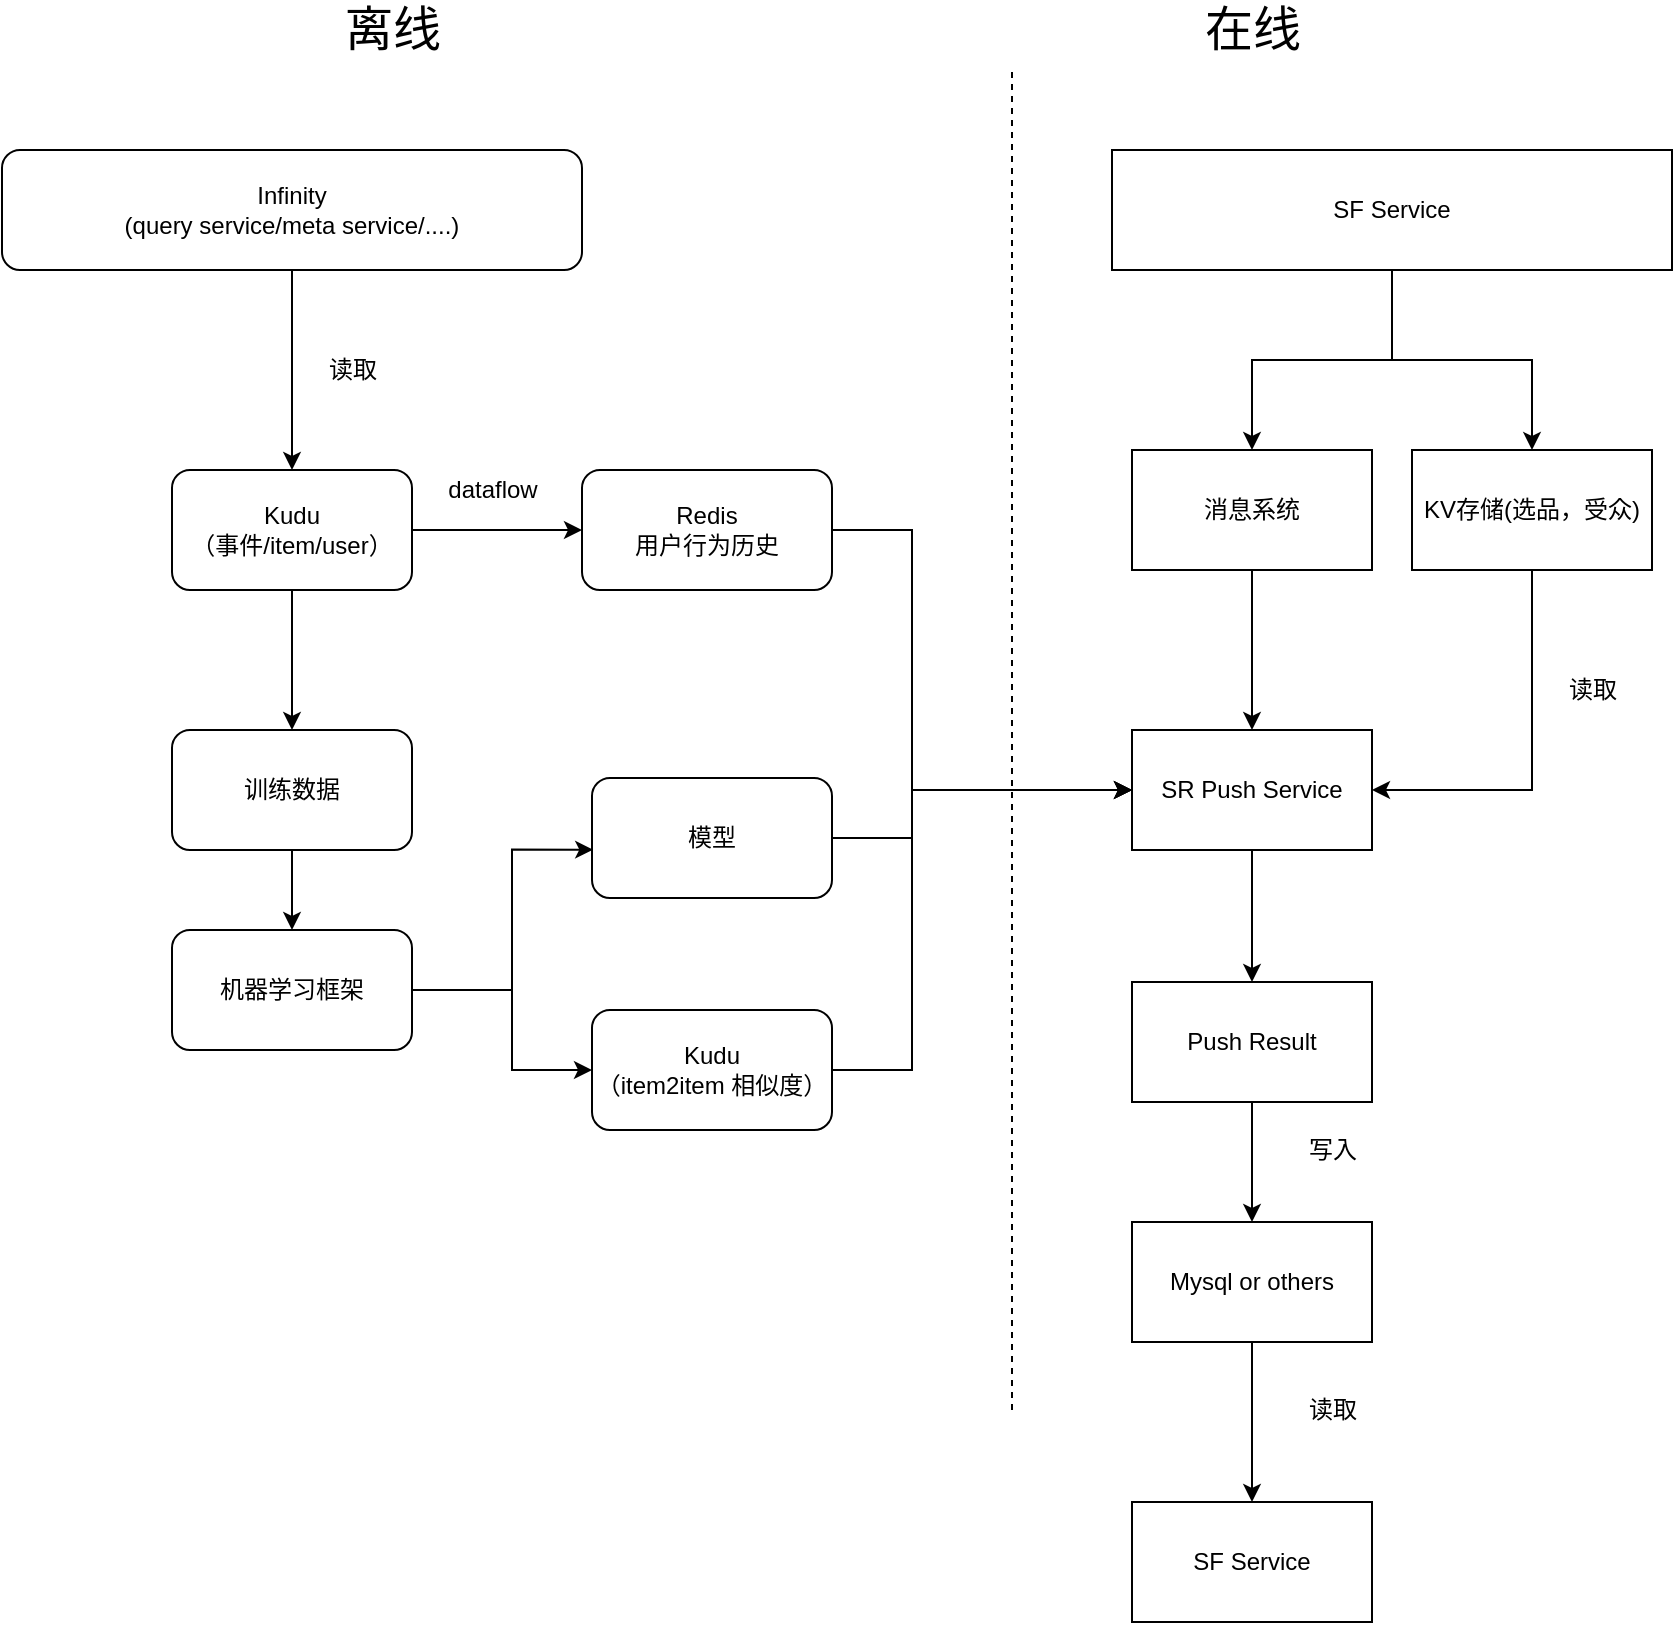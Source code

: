 <mxfile version="14.1.8" type="github">
  <diagram id="Y5gEffiqmxprP2AZH2fo" name="Page-1">
    <mxGraphModel dx="2520" dy="-256" grid="1" gridSize="10" guides="1" tooltips="1" connect="1" arrows="1" fold="1" page="1" pageScale="1" pageWidth="827" pageHeight="1169" math="0" shadow="0">
      <root>
        <mxCell id="0" />
        <mxCell id="1" parent="0" />
        <mxCell id="ipv8PcqW9KUQ_bz5qOPi-3" value="" style="edgeStyle=orthogonalEdgeStyle;rounded=0;orthogonalLoop=1;jettySize=auto;html=1;" parent="1" source="ipv8PcqW9KUQ_bz5qOPi-1" target="ipv8PcqW9KUQ_bz5qOPi-2" edge="1">
          <mxGeometry relative="1" as="geometry" />
        </mxCell>
        <mxCell id="ipv8PcqW9KUQ_bz5qOPi-1" value="Infinity&lt;br&gt;(query service/meta service/....)" style="rounded=1;whiteSpace=wrap;html=1;" parent="1" vertex="1">
          <mxGeometry x="-815" y="1410" width="290" height="60" as="geometry" />
        </mxCell>
        <mxCell id="ipv8PcqW9KUQ_bz5qOPi-8" value="" style="edgeStyle=orthogonalEdgeStyle;rounded=0;orthogonalLoop=1;jettySize=auto;html=1;" parent="1" source="ipv8PcqW9KUQ_bz5qOPi-2" target="ipv8PcqW9KUQ_bz5qOPi-7" edge="1">
          <mxGeometry relative="1" as="geometry" />
        </mxCell>
        <mxCell id="ipv8PcqW9KUQ_bz5qOPi-12" value="" style="edgeStyle=orthogonalEdgeStyle;rounded=0;orthogonalLoop=1;jettySize=auto;html=1;" parent="1" source="ipv8PcqW9KUQ_bz5qOPi-2" target="ipv8PcqW9KUQ_bz5qOPi-11" edge="1">
          <mxGeometry relative="1" as="geometry" />
        </mxCell>
        <mxCell id="ipv8PcqW9KUQ_bz5qOPi-2" value="Kudu&lt;br&gt;（事件/item/user）" style="rounded=1;whiteSpace=wrap;html=1;" parent="1" vertex="1">
          <mxGeometry x="-730" y="1570" width="120" height="60" as="geometry" />
        </mxCell>
        <mxCell id="ipv8PcqW9KUQ_bz5qOPi-4" value="读取" style="text;html=1;align=center;verticalAlign=middle;resizable=0;points=[];autosize=1;" parent="1" vertex="1">
          <mxGeometry x="-660" y="1510" width="40" height="20" as="geometry" />
        </mxCell>
        <mxCell id="ipv8PcqW9KUQ_bz5qOPi-33" value="" style="edgeStyle=orthogonalEdgeStyle;rounded=0;orthogonalLoop=1;jettySize=auto;html=1;" parent="1" source="ipv8PcqW9KUQ_bz5qOPi-7" target="ipv8PcqW9KUQ_bz5qOPi-32" edge="1">
          <mxGeometry relative="1" as="geometry" />
        </mxCell>
        <mxCell id="ipv8PcqW9KUQ_bz5qOPi-7" value="训练数据" style="rounded=1;whiteSpace=wrap;html=1;" parent="1" vertex="1">
          <mxGeometry x="-730" y="1700" width="120" height="60" as="geometry" />
        </mxCell>
        <mxCell id="ipv8PcqW9KUQ_bz5qOPi-21" style="edgeStyle=orthogonalEdgeStyle;rounded=0;orthogonalLoop=1;jettySize=auto;html=1;exitX=1;exitY=0.5;exitDx=0;exitDy=0;entryX=0;entryY=0.5;entryDx=0;entryDy=0;" parent="1" source="ipv8PcqW9KUQ_bz5qOPi-9" target="ipv8PcqW9KUQ_bz5qOPi-17" edge="1">
          <mxGeometry relative="1" as="geometry">
            <Array as="points">
              <mxPoint x="-360" y="1754" />
              <mxPoint x="-360" y="1730" />
            </Array>
          </mxGeometry>
        </mxCell>
        <mxCell id="ipv8PcqW9KUQ_bz5qOPi-9" value="模型" style="rounded=1;whiteSpace=wrap;html=1;" parent="1" vertex="1">
          <mxGeometry x="-520" y="1724" width="120" height="60" as="geometry" />
        </mxCell>
        <mxCell id="ipv8PcqW9KUQ_bz5qOPi-41" value="" style="edgeStyle=orthogonalEdgeStyle;rounded=0;orthogonalLoop=1;jettySize=auto;html=1;entryX=0;entryY=0.5;entryDx=0;entryDy=0;" parent="1" source="ipv8PcqW9KUQ_bz5qOPi-11" target="ipv8PcqW9KUQ_bz5qOPi-17" edge="1">
          <mxGeometry relative="1" as="geometry">
            <mxPoint x="-320" y="1600" as="targetPoint" />
            <Array as="points">
              <mxPoint x="-360" y="1600" />
              <mxPoint x="-360" y="1730" />
            </Array>
          </mxGeometry>
        </mxCell>
        <mxCell id="ipv8PcqW9KUQ_bz5qOPi-11" value="Redis&lt;br&gt;用户行为历史" style="rounded=1;whiteSpace=wrap;html=1;" parent="1" vertex="1">
          <mxGeometry x="-525" y="1570" width="125" height="60" as="geometry" />
        </mxCell>
        <mxCell id="ipv8PcqW9KUQ_bz5qOPi-16" value="" style="edgeStyle=orthogonalEdgeStyle;rounded=0;orthogonalLoop=1;jettySize=auto;html=1;" parent="1" source="ipv8PcqW9KUQ_bz5qOPi-14" target="ipv8PcqW9KUQ_bz5qOPi-15" edge="1">
          <mxGeometry relative="1" as="geometry" />
        </mxCell>
        <mxCell id="ipv8PcqW9KUQ_bz5qOPi-47" style="edgeStyle=orthogonalEdgeStyle;rounded=0;orthogonalLoop=1;jettySize=auto;html=1;" parent="1" source="ipv8PcqW9KUQ_bz5qOPi-14" target="ipv8PcqW9KUQ_bz5qOPi-46" edge="1">
          <mxGeometry relative="1" as="geometry" />
        </mxCell>
        <mxCell id="ipv8PcqW9KUQ_bz5qOPi-14" value="SF Service" style="rounded=0;whiteSpace=wrap;html=1;" parent="1" vertex="1">
          <mxGeometry x="-260" y="1410" width="280" height="60" as="geometry" />
        </mxCell>
        <mxCell id="ipv8PcqW9KUQ_bz5qOPi-18" value="" style="edgeStyle=orthogonalEdgeStyle;rounded=0;orthogonalLoop=1;jettySize=auto;html=1;" parent="1" source="ipv8PcqW9KUQ_bz5qOPi-15" target="ipv8PcqW9KUQ_bz5qOPi-17" edge="1">
          <mxGeometry relative="1" as="geometry" />
        </mxCell>
        <mxCell id="ipv8PcqW9KUQ_bz5qOPi-15" value="消息系统" style="rounded=0;whiteSpace=wrap;html=1;" parent="1" vertex="1">
          <mxGeometry x="-250" y="1560" width="120" height="60" as="geometry" />
        </mxCell>
        <mxCell id="ipv8PcqW9KUQ_bz5qOPi-20" value="" style="edgeStyle=orthogonalEdgeStyle;rounded=0;orthogonalLoop=1;jettySize=auto;html=1;" parent="1" source="ipv8PcqW9KUQ_bz5qOPi-19" edge="1">
          <mxGeometry relative="1" as="geometry">
            <mxPoint x="-190" y="1866" as="targetPoint" />
          </mxGeometry>
        </mxCell>
        <mxCell id="ipv8PcqW9KUQ_bz5qOPi-17" value="SR Push Service" style="rounded=0;whiteSpace=wrap;html=1;" parent="1" vertex="1">
          <mxGeometry x="-250" y="1700" width="120" height="60" as="geometry" />
        </mxCell>
        <mxCell id="ipv8PcqW9KUQ_bz5qOPi-23" value="" style="edgeStyle=orthogonalEdgeStyle;rounded=0;orthogonalLoop=1;jettySize=auto;html=1;" parent="1" source="ipv8PcqW9KUQ_bz5qOPi-19" target="ipv8PcqW9KUQ_bz5qOPi-22" edge="1">
          <mxGeometry relative="1" as="geometry" />
        </mxCell>
        <mxCell id="ipv8PcqW9KUQ_bz5qOPi-50" value="" style="edgeStyle=orthogonalEdgeStyle;rounded=0;orthogonalLoop=1;jettySize=auto;html=1;" parent="1" source="ipv8PcqW9KUQ_bz5qOPi-22" target="ipv8PcqW9KUQ_bz5qOPi-49" edge="1">
          <mxGeometry relative="1" as="geometry" />
        </mxCell>
        <mxCell id="ipv8PcqW9KUQ_bz5qOPi-22" value="Mysql or others" style="whiteSpace=wrap;html=1;rounded=0;" parent="1" vertex="1">
          <mxGeometry x="-250" y="1946" width="120" height="60" as="geometry" />
        </mxCell>
        <mxCell id="ipv8PcqW9KUQ_bz5qOPi-19" value="Push Result" style="whiteSpace=wrap;html=1;rounded=0;" parent="1" vertex="1">
          <mxGeometry x="-250" y="1826" width="120" height="60" as="geometry" />
        </mxCell>
        <mxCell id="ipv8PcqW9KUQ_bz5qOPi-24" value="" style="edgeStyle=orthogonalEdgeStyle;rounded=0;orthogonalLoop=1;jettySize=auto;html=1;" parent="1" source="ipv8PcqW9KUQ_bz5qOPi-17" target="ipv8PcqW9KUQ_bz5qOPi-19" edge="1">
          <mxGeometry relative="1" as="geometry">
            <mxPoint x="-190" y="1736" as="sourcePoint" />
            <mxPoint x="-190" y="1866" as="targetPoint" />
          </mxGeometry>
        </mxCell>
        <mxCell id="ipv8PcqW9KUQ_bz5qOPi-27" value="dataflow" style="text;html=1;align=center;verticalAlign=middle;resizable=0;points=[];autosize=1;" parent="1" vertex="1">
          <mxGeometry x="-600" y="1570" width="60" height="20" as="geometry" />
        </mxCell>
        <mxCell id="ipv8PcqW9KUQ_bz5qOPi-37" value="" style="edgeStyle=orthogonalEdgeStyle;rounded=0;orthogonalLoop=1;jettySize=auto;html=1;entryX=0;entryY=0.5;entryDx=0;entryDy=0;" parent="1" source="ipv8PcqW9KUQ_bz5qOPi-28" target="ipv8PcqW9KUQ_bz5qOPi-17" edge="1">
          <mxGeometry relative="1" as="geometry">
            <mxPoint x="-320" y="1870" as="targetPoint" />
            <Array as="points">
              <mxPoint x="-360" y="1870" />
              <mxPoint x="-360" y="1730" />
            </Array>
          </mxGeometry>
        </mxCell>
        <mxCell id="ipv8PcqW9KUQ_bz5qOPi-28" value="Kudu&lt;br&gt;（item2item 相似度）" style="rounded=1;whiteSpace=wrap;html=1;" parent="1" vertex="1">
          <mxGeometry x="-520" y="1840" width="120" height="60" as="geometry" />
        </mxCell>
        <mxCell id="ipv8PcqW9KUQ_bz5qOPi-34" style="edgeStyle=orthogonalEdgeStyle;rounded=0;orthogonalLoop=1;jettySize=auto;html=1;exitX=1;exitY=0.5;exitDx=0;exitDy=0;" parent="1" source="ipv8PcqW9KUQ_bz5qOPi-32" target="ipv8PcqW9KUQ_bz5qOPi-28" edge="1">
          <mxGeometry relative="1" as="geometry">
            <Array as="points">
              <mxPoint x="-560" y="1830" />
              <mxPoint x="-560" y="1870" />
            </Array>
          </mxGeometry>
        </mxCell>
        <mxCell id="ipv8PcqW9KUQ_bz5qOPi-32" value="机器学习框架" style="rounded=1;whiteSpace=wrap;html=1;" parent="1" vertex="1">
          <mxGeometry x="-730" y="1800" width="120" height="60" as="geometry" />
        </mxCell>
        <mxCell id="ipv8PcqW9KUQ_bz5qOPi-35" style="edgeStyle=orthogonalEdgeStyle;rounded=0;orthogonalLoop=1;jettySize=auto;html=1;exitX=1;exitY=0.5;exitDx=0;exitDy=0;entryX=0.005;entryY=0.597;entryDx=0;entryDy=0;entryPerimeter=0;" parent="1" source="ipv8PcqW9KUQ_bz5qOPi-32" target="ipv8PcqW9KUQ_bz5qOPi-9" edge="1">
          <mxGeometry relative="1" as="geometry">
            <mxPoint x="-617" y="1770" as="sourcePoint" />
            <mxPoint x="-540" y="1760" as="targetPoint" />
            <Array as="points">
              <mxPoint x="-560" y="1830" />
              <mxPoint x="-560" y="1760" />
            </Array>
          </mxGeometry>
        </mxCell>
        <mxCell id="ipv8PcqW9KUQ_bz5qOPi-39" value="" style="endArrow=none;dashed=1;html=1;" parent="1" edge="1">
          <mxGeometry width="50" height="50" relative="1" as="geometry">
            <mxPoint x="-310" y="2040" as="sourcePoint" />
            <mxPoint x="-310" y="1370" as="targetPoint" />
          </mxGeometry>
        </mxCell>
        <mxCell id="ipv8PcqW9KUQ_bz5qOPi-43" value="&lt;font style=&quot;font-size: 24px&quot;&gt;离线&lt;/font&gt;" style="text;html=1;align=center;verticalAlign=middle;resizable=0;points=[];autosize=1;" parent="1" vertex="1">
          <mxGeometry x="-650" y="1340" width="60" height="20" as="geometry" />
        </mxCell>
        <mxCell id="ipv8PcqW9KUQ_bz5qOPi-44" value="&lt;font style=&quot;font-size: 24px&quot;&gt;在线&lt;/font&gt;" style="text;html=1;align=center;verticalAlign=middle;resizable=0;points=[];autosize=1;" parent="1" vertex="1">
          <mxGeometry x="-220" y="1340" width="60" height="20" as="geometry" />
        </mxCell>
        <mxCell id="ipv8PcqW9KUQ_bz5qOPi-48" style="edgeStyle=orthogonalEdgeStyle;rounded=0;orthogonalLoop=1;jettySize=auto;html=1;" parent="1" source="ipv8PcqW9KUQ_bz5qOPi-46" target="ipv8PcqW9KUQ_bz5qOPi-17" edge="1">
          <mxGeometry relative="1" as="geometry">
            <Array as="points">
              <mxPoint x="-50" y="1730" />
            </Array>
          </mxGeometry>
        </mxCell>
        <mxCell id="ipv8PcqW9KUQ_bz5qOPi-46" value="KV存储(选品，受众)" style="rounded=0;whiteSpace=wrap;html=1;" parent="1" vertex="1">
          <mxGeometry x="-110" y="1560" width="120" height="60" as="geometry" />
        </mxCell>
        <mxCell id="ipv8PcqW9KUQ_bz5qOPi-49" value="SF Service" style="whiteSpace=wrap;html=1;rounded=0;" parent="1" vertex="1">
          <mxGeometry x="-250" y="2086" width="120" height="60" as="geometry" />
        </mxCell>
        <mxCell id="ipv8PcqW9KUQ_bz5qOPi-51" value="读取" style="text;html=1;align=center;verticalAlign=middle;resizable=0;points=[];autosize=1;" parent="1" vertex="1">
          <mxGeometry x="-40" y="1670" width="40" height="20" as="geometry" />
        </mxCell>
        <mxCell id="ipv8PcqW9KUQ_bz5qOPi-52" value="读取" style="text;html=1;align=center;verticalAlign=middle;resizable=0;points=[];autosize=1;" parent="1" vertex="1">
          <mxGeometry x="-170" y="2030" width="40" height="20" as="geometry" />
        </mxCell>
        <mxCell id="ipv8PcqW9KUQ_bz5qOPi-53" value="写入" style="text;html=1;align=center;verticalAlign=middle;resizable=0;points=[];autosize=1;" parent="1" vertex="1">
          <mxGeometry x="-170" y="1900" width="40" height="20" as="geometry" />
        </mxCell>
      </root>
    </mxGraphModel>
  </diagram>
</mxfile>
